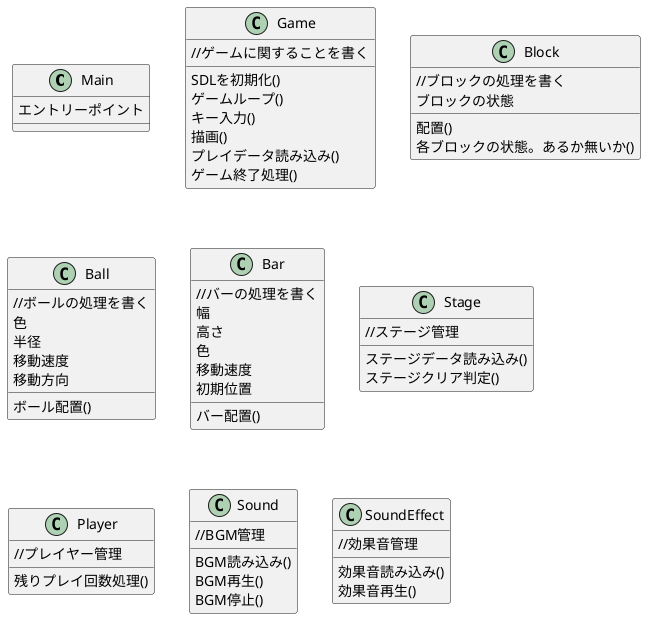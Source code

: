 @startuml
class Main{
    エントリーポイント
}

class Game{
    //ゲームに関することを書く
    SDLを初期化()
    ゲームループ()
    キー入力()
    描画()
    プレイデータ読み込み()
    ゲーム終了処理()
}

class Block{
    //ブロックの処理を書く
    ブロックの状態
    配置()
    各ブロックの状態。あるか無いか()
}

class Ball{
    //ボールの処理を書く
    色
    半径
    移動速度
    移動方向
    ボール配置()
}

class Bar{
    //バーの処理を書く
    幅
    高さ
    色
    移動速度
    初期位置
    バー配置()
}

class Stage{
    //ステージ管理
    ステージデータ読み込み()
    ステージクリア判定()
}

class Player{
    //プレイヤー管理
    残りプレイ回数処理()
}

class Sound{
    //BGM管理
    BGM読み込み()
    BGM再生()
    BGM停止()
}

class SoundEffect{
    //効果音管理
    効果音読み込み()
    効果音再生()
}

@enduml